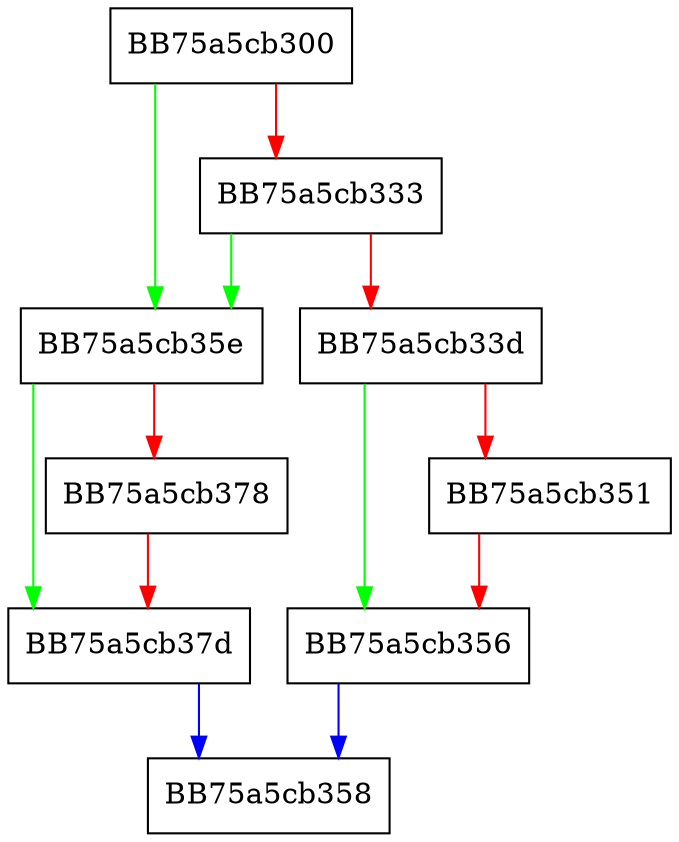 digraph bm_lua_api_get_imagepath {
  node [shape="box"];
  graph [splines=ortho];
  BB75a5cb300 -> BB75a5cb35e [color="green"];
  BB75a5cb300 -> BB75a5cb333 [color="red"];
  BB75a5cb333 -> BB75a5cb35e [color="green"];
  BB75a5cb333 -> BB75a5cb33d [color="red"];
  BB75a5cb33d -> BB75a5cb356 [color="green"];
  BB75a5cb33d -> BB75a5cb351 [color="red"];
  BB75a5cb351 -> BB75a5cb356 [color="red"];
  BB75a5cb356 -> BB75a5cb358 [color="blue"];
  BB75a5cb35e -> BB75a5cb37d [color="green"];
  BB75a5cb35e -> BB75a5cb378 [color="red"];
  BB75a5cb378 -> BB75a5cb37d [color="red"];
  BB75a5cb37d -> BB75a5cb358 [color="blue"];
}